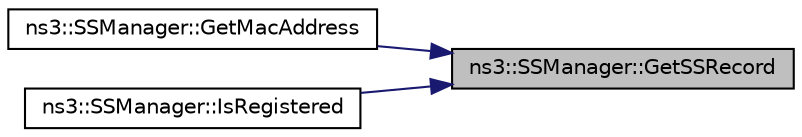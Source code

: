 digraph "ns3::SSManager::GetSSRecord"
{
 // LATEX_PDF_SIZE
  edge [fontname="Helvetica",fontsize="10",labelfontname="Helvetica",labelfontsize="10"];
  node [fontname="Helvetica",fontsize="10",shape=record];
  rankdir="RL";
  Node1 [label="ns3::SSManager::GetSSRecord",height=0.2,width=0.4,color="black", fillcolor="grey75", style="filled", fontcolor="black",tooltip="Get SS record."];
  Node1 -> Node2 [dir="back",color="midnightblue",fontsize="10",style="solid",fontname="Helvetica"];
  Node2 [label="ns3::SSManager::GetMacAddress",height=0.2,width=0.4,color="black", fillcolor="white", style="filled",URL="$classns3_1_1_s_s_manager.html#af1fd89c24d1d18bb45950dcaefb5f06e",tooltip="Get MAC address by CID."];
  Node1 -> Node3 [dir="back",color="midnightblue",fontsize="10",style="solid",fontname="Helvetica"];
  Node3 [label="ns3::SSManager::IsRegistered",height=0.2,width=0.4,color="black", fillcolor="white", style="filled",URL="$classns3_1_1_s_s_manager.html#ab574e0d84bfab5cb2f7b3e4c8f9dea5e",tooltip="Check if address is registered."];
}
